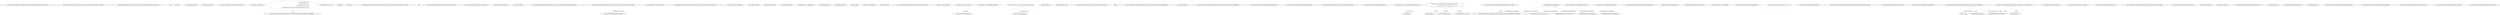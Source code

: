 digraph  {
n0 [cluster="Humanizer.Configuration.Configurator.EnumDescriptionPropertyNameFor(System.Type)", label="Entry Humanizer.Configuration.Configurator.EnumDescriptionPropertyNameFor(System.Type)", span="105-105"];
n4 [cluster="System.Collections.Generic.Dictionary<TKey, TValue>.TryGetValue(TKey, out TValue)", label="Entry System.Collections.Generic.Dictionary<TKey, TValue>.TryGetValue(TKey, out TValue)", span="0-0"];
n3 [cluster="Humanizer.Configuration.Configurator.EnumDescriptionPropertyNameFor(System.Type)", label="Exit Humanizer.Configuration.Configurator.EnumDescriptionPropertyNameFor(System.Type)", span="105-105"];
d1 [cluster="lambda expression", color=green, community=0, label="p.Name == ''Description''", prediction=0, span="104-104"];
d0 [cluster="lambda expression", label="Entry lambda expression", span="104-104"];
d2 [cluster="lambda expression", label="Exit lambda expression", span="104-104"];
m0_18 [cluster="Humanizer.EnumHumanizeExtensions.GetCustomDescription(System.Reflection.MemberInfo)", file="EnumHumanizeExtensions.cs", label="var attrs = memberInfo.GetCustomAttributes(true)", span="39-39"];
m0_20 [cluster="Humanizer.EnumHumanizeExtensions.GetCustomDescription(System.Reflection.MemberInfo)", file="EnumHumanizeExtensions.cs", label="var attrType = attr.GetType()", span="43-43"];
m0_21 [cluster="Humanizer.EnumHumanizeExtensions.GetCustomDescription(System.Reflection.MemberInfo)", color=green, community=0, file="EnumHumanizeExtensions.cs", label="var descriptionProperty =\r\n                    attrType.GetProperties()\r\n                        .Where(StringTypedProperty)\r\n                        .FirstOrDefault(Configurator.EnumDescriptionPropertyLocator)", prediction=1, span="44-47"];
m0_22 [cluster="Humanizer.EnumHumanizeExtensions.GetCustomDescription(System.Reflection.MemberInfo)", file="EnumHumanizeExtensions.cs", label="descriptionProperty != null", span="48-48"];
m0_26 [cluster="Humanizer.EnumHumanizeExtensions.GetCustomDescription(System.Reflection.MemberInfo, string)", file="EnumHumanizeExtensions.cs", label="return null;", span="53-53"];
m0_25 [cluster="Humanizer.EnumHumanizeExtensions.GetCustomDescription(System.Reflection.MemberInfo)", file="EnumHumanizeExtensions.cs", label="Exit Humanizer.EnumHumanizeExtensions.GetCustomDescription(System.Reflection.MemberInfo)", span="37-37"];
m0_24 [cluster="Humanizer.EnumHumanizeExtensions.GetCustomDescription(System.Reflection.MemberInfo)", file="EnumHumanizeExtensions.cs", label="return null;", span="52-52"];
m0_27 [cluster="Humanizer.EnumHumanizeExtensions.GetCustomDescription(System.Reflection.MemberInfo, string)", file="EnumHumanizeExtensions.cs", label="Exit Humanizer.EnumHumanizeExtensions.GetCustomDescription(System.Reflection.MemberInfo, string)", span="38-38"];
m0_19 [cluster="Humanizer.EnumHumanizeExtensions.GetCustomDescription(System.Reflection.MemberInfo)", file="EnumHumanizeExtensions.cs", label=attrs, span="41-41"];
m0_28 [cluster="System.Reflection.MemberInfo.GetCustomAttributes(bool)", file="EnumHumanizeExtensions.cs", label="Entry System.Reflection.MemberInfo.GetCustomAttributes(bool)", span="0-0"];
m0_41 [cluster="string.ApplyCase(Humanizer.LetterCasing)", file="EnumHumanizeExtensions.cs", label="Entry string.ApplyCase(Humanizer.LetterCasing)", span="15-15"];
m0_15 [cluster="System.Enum.ToString()", file="EnumHumanizeExtensions.cs", label="Entry System.Enum.ToString()", span="0-0"];
m0_32 [cluster="Unk.GetValue", file="EnumHumanizeExtensions.cs", label="Entry Unk.GetValue", span=""];
m0_16 [cluster="Humanizer.EnumHumanizeExtensions.GetCustomDescription(System.Reflection.MemberInfo)", file="EnumHumanizeExtensions.cs", label="Entry Humanizer.EnumHumanizeExtensions.GetCustomDescription(System.Reflection.MemberInfo)", span="37-37"];
m0_37 [cluster="Humanizer.EnumHumanizeExtensions.Humanize(System.Enum, Humanizer.LetterCasing)", file="EnumHumanizeExtensions.cs", label="Entry Humanizer.EnumHumanizeExtensions.Humanize(System.Enum, Humanizer.LetterCasing)", span="62-62"];
m0_38 [cluster="Humanizer.EnumHumanizeExtensions.Humanize(System.Enum, Humanizer.LetterCasing)", file="EnumHumanizeExtensions.cs", label="var humanizedEnum = Humanize(input)", span="64-64"];
m0_39 [cluster="Humanizer.EnumHumanizeExtensions.Humanize(System.Enum, Humanizer.LetterCasing)", file="EnumHumanizeExtensions.cs", label="return humanizedEnum.ApplyCase(casing);", span="66-66"];
m0_40 [cluster="Humanizer.EnumHumanizeExtensions.Humanize(System.Enum, Humanizer.LetterCasing)", file="EnumHumanizeExtensions.cs", label="Exit Humanizer.EnumHumanizeExtensions.Humanize(System.Enum, Humanizer.LetterCasing)", span="62-62"];
m0_29 [cluster="System.Type.GetProperties()", file="EnumHumanizeExtensions.cs", label="Entry System.Type.GetProperties()", span="0-0"];
m0_14 [cluster="object.GetType()", file="EnumHumanizeExtensions.cs", label="Entry object.GetType()", span="0-0"];
m0_34 [cluster="lambda expression", file="EnumHumanizeExtensions.cs", label="Entry lambda expression", span="48-48"];
m0_0 [cluster="lambda expression", file="EnumHumanizeExtensions.cs", label="Entry lambda expression", span="12-12"];
m0_1 [cluster="lambda expression", file="EnumHumanizeExtensions.cs", label="p.PropertyType == typeof(string)", span="12-12"];
m0_2 [cluster="lambda expression", file="EnumHumanizeExtensions.cs", label="Exit lambda expression", span="12-12"];
m0_36 [cluster="lambda expression", file="EnumHumanizeExtensions.cs", label="Exit lambda expression", span="48-48"];
m0_30 [cluster="Unk.Where", file="EnumHumanizeExtensions.cs", label="Entry Unk.Where", span=""];
m0_31 [cluster="Unk.FirstOrDefault", file="EnumHumanizeExtensions.cs", label="Entry Unk.FirstOrDefault", span=""];
m0_33 [cluster="Unk.ToString", file="EnumHumanizeExtensions.cs", label="Entry Unk.ToString", span=""];
m0_3 [cluster="Humanizer.EnumHumanizeExtensions.Humanize(System.Enum)", file="EnumHumanizeExtensions.cs", label="Entry Humanizer.EnumHumanizeExtensions.Humanize(System.Enum)", span="19-19"];
m0_4 [cluster="Humanizer.EnumHumanizeExtensions.Humanize(System.Enum)", file="EnumHumanizeExtensions.cs", label="Type type = input.GetType()", span="21-21"];
m0_5 [cluster="Humanizer.EnumHumanizeExtensions.Humanize(System.Enum)", file="EnumHumanizeExtensions.cs", label="var caseName = input.ToString()", span="22-22"];
m0_6 [cluster="Humanizer.EnumHumanizeExtensions.Humanize(System.Enum)", file="EnumHumanizeExtensions.cs", label="var memInfo = type.GetMember(caseName)", span="23-23"];
m0_8 [cluster="Humanizer.EnumHumanizeExtensions.Humanize(System.Enum)", color=green, community=0, file="EnumHumanizeExtensions.cs", label="var customDescription = GetCustomDescription(memInfo[0])", prediction=2, span="27-27"];
m0_12 [cluster="Humanizer.EnumHumanizeExtensions.Humanize(System.Enum)", file="EnumHumanizeExtensions.cs", label="return caseName.Humanize();", span="34-34"];
m0_7 [cluster="Humanizer.EnumHumanizeExtensions.Humanize(System.Enum)", file="EnumHumanizeExtensions.cs", label="memInfo.Length > 0", span="25-25"];
m0_10 [cluster="Humanizer.EnumHumanizeExtensions.Humanize(System.Enum)", file="EnumHumanizeExtensions.cs", label="customDescription != null", span="30-30"];
m0_11 [cluster="Humanizer.EnumHumanizeExtensions.Humanize(System.Enum)", file="EnumHumanizeExtensions.cs", label="return customDescription;", span="31-31"];
m0_13 [cluster="Humanizer.EnumHumanizeExtensions.Humanize(System.Enum)", file="EnumHumanizeExtensions.cs", label="Exit Humanizer.EnumHumanizeExtensions.Humanize(System.Enum)", span="19-19"];
m0_42 [file="EnumHumanizeExtensions.cs", label=string, span=""];
m1_17 [cluster="CommandLine.Text.HeadingInfo.implicit operator string(CommandLine.Text.HeadingInfo)", file="EnumHumanizeWithCustomDescriptionPropertyNamesTests.cs", label="Entry CommandLine.Text.HeadingInfo.implicit operator string(CommandLine.Text.HeadingInfo)", span="73-73"];
m1_18 [cluster="CommandLine.Text.HeadingInfo.implicit operator string(CommandLine.Text.HeadingInfo)", file="EnumHumanizeWithCustomDescriptionPropertyNamesTests.cs", label="return info.ToString();", span="75-75"];
m1_19 [cluster="CommandLine.Text.HeadingInfo.implicit operator string(CommandLine.Text.HeadingInfo)", file="EnumHumanizeWithCustomDescriptionPropertyNamesTests.cs", label="Exit CommandLine.Text.HeadingInfo.implicit operator string(CommandLine.Text.HeadingInfo)", span="73-73"];
m1_0 [cluster="CommandLine.Text.HeadingInfo.HeadingInfo(string)", file="EnumHumanizeWithCustomDescriptionPropertyNamesTests.cs", label="Entry CommandLine.Text.HeadingInfo.HeadingInfo(string)", span="25-25"];
m1_1 [cluster="CommandLine.Text.HeadingInfo.HeadingInfo(string)", file="EnumHumanizeWithCustomDescriptionPropertyNamesTests.cs", label="Exit CommandLine.Text.HeadingInfo.HeadingInfo(string)", span="25-25"];
m1_45 [cluster="System.ArgumentNullException.ArgumentNullException(string)", file="EnumHumanizeWithCustomDescriptionPropertyNamesTests.cs", label="Entry System.ArgumentNullException.ArgumentNullException(string)", span="0-0"];
m1_20 [cluster="CommandLine.Text.HeadingInfo.ToString()", file="EnumHumanizeWithCustomDescriptionPropertyNamesTests.cs", label="Entry CommandLine.Text.HeadingInfo.ToString()", span="82-82"];
m1_21 [cluster="CommandLine.Text.HeadingInfo.ToString()", file="EnumHumanizeWithCustomDescriptionPropertyNamesTests.cs", label="bool isVersionNull = string.IsNullOrEmpty(this.version)", span="84-84"];
m1_22 [cluster="CommandLine.Text.HeadingInfo.ToString()", file="EnumHumanizeWithCustomDescriptionPropertyNamesTests.cs", label="var builder = new StringBuilder(this.programName.Length +\r\n                (!isVersionNull ? this.version.Length + 1 : 0))", span="85-86"];
m1_24 [cluster="CommandLine.Text.HeadingInfo.ToString()", file="EnumHumanizeWithCustomDescriptionPropertyNamesTests.cs", label="!isVersionNull", span="88-88"];
m1_23 [cluster="CommandLine.Text.HeadingInfo.ToString()", file="EnumHumanizeWithCustomDescriptionPropertyNamesTests.cs", label="builder.Append(this.programName)", span="87-87"];
m1_25 [cluster="CommandLine.Text.HeadingInfo.ToString()", file="EnumHumanizeWithCustomDescriptionPropertyNamesTests.cs", label="builder.Append(' ')", span="90-90"];
m1_26 [cluster="CommandLine.Text.HeadingInfo.ToString()", file="EnumHumanizeWithCustomDescriptionPropertyNamesTests.cs", label="builder.Append(this.version)", span="91-91"];
m1_27 [cluster="CommandLine.Text.HeadingInfo.ToString()", file="EnumHumanizeWithCustomDescriptionPropertyNamesTests.cs", label="return builder.ToString();", span="94-94"];
m1_28 [cluster="CommandLine.Text.HeadingInfo.ToString()", file="EnumHumanizeWithCustomDescriptionPropertyNamesTests.cs", label="Exit CommandLine.Text.HeadingInfo.ToString()", span="82-82"];
m1_32 [cluster="System.Text.StringBuilder.Append(char)", file="EnumHumanizeWithCustomDescriptionPropertyNamesTests.cs", label="Entry System.Text.StringBuilder.Append(char)", span="0-0"];
m1_9 [cluster="System.ArgumentException.ArgumentException(string)", file="EnumHumanizeWithCustomDescriptionPropertyNamesTests.cs", label="Entry System.ArgumentException.ArgumentException(string)", span="0-0"];
m1_29 [cluster="string.IsNullOrEmpty(string)", file="EnumHumanizeWithCustomDescriptionPropertyNamesTests.cs", label="Entry string.IsNullOrEmpty(string)", span="0-0"];
m1_2 [cluster="CommandLine.Text.HeadingInfo.HeadingInfo(string, string)", file="EnumHumanizeWithCustomDescriptionPropertyNamesTests.cs", label="Entry CommandLine.Text.HeadingInfo.HeadingInfo(string, string)", span="37-37"];
m1_3 [cluster="CommandLine.Text.HeadingInfo.HeadingInfo(string, string)", file="EnumHumanizeWithCustomDescriptionPropertyNamesTests.cs", label="string.IsNullOrWhiteSpace(''programName'')", span="39-39"];
m1_5 [cluster="CommandLine.Text.HeadingInfo.HeadingInfo(string, string)", file="EnumHumanizeWithCustomDescriptionPropertyNamesTests.cs", label="this.programName = programName", span="41-41"];
m1_6 [cluster="Humanizer.Tests.EnumHumanizeWithCustomDescriptionPropertyNamesTests.Dispose()", file="EnumHumanizeWithCustomDescriptionPropertyNamesTests.cs", label="Entry Humanizer.Tests.EnumHumanizeWithCustomDescriptionPropertyNamesTests.Dispose()", span="13-13"];
m1_4 [cluster="CommandLine.Text.HeadingInfo.HeadingInfo(string, string)", file="EnumHumanizeWithCustomDescriptionPropertyNamesTests.cs", label="throw new ArgumentException(''programName'');", span="39-39"];
m1_7 [cluster="Humanizer.Tests.EnumHumanizeWithCustomDescriptionPropertyNamesTests.Dispose()", color=green, community=0, file="EnumHumanizeWithCustomDescriptionPropertyNamesTests.cs", label="Configurator.EnumDescriptionPropertyLocator = null", prediction=3, span="15-15"];
m1_33 [cluster="System.Text.StringBuilder.ToString()", file="EnumHumanizeWithCustomDescriptionPropertyNamesTests.cs", label="Entry System.Text.StringBuilder.ToString()", span="0-0"];
m1_8 [cluster="Humanizer.Tests.EnumHumanizeWithCustomDescriptionPropertyNamesTests.Dispose()", file="EnumHumanizeWithCustomDescriptionPropertyNamesTests.cs", label="Exit Humanizer.Tests.EnumHumanizeWithCustomDescriptionPropertyNamesTests.Dispose()", span="13-13"];
m1_31 [cluster="System.Text.StringBuilder.Append(string)", file="EnumHumanizeWithCustomDescriptionPropertyNamesTests.cs", label="Entry System.Text.StringBuilder.Append(string)", span="0-0"];
m1_30 [cluster="System.Text.StringBuilder.StringBuilder(int)", file="EnumHumanizeWithCustomDescriptionPropertyNamesTests.cs", label="Entry System.Text.StringBuilder.StringBuilder(int)", span="0-0"];
m1_34 [cluster="CommandLine.Text.HeadingInfo.WriteMessage(string, System.IO.TextWriter)", file="EnumHumanizeWithCustomDescriptionPropertyNamesTests.cs", label="Entry CommandLine.Text.HeadingInfo.WriteMessage(string, System.IO.TextWriter)", span="105-105"];
m1_35 [cluster="CommandLine.Text.HeadingInfo.WriteMessage(string, System.IO.TextWriter)", file="EnumHumanizeWithCustomDescriptionPropertyNamesTests.cs", label="string.IsNullOrWhiteSpace(''message'')", span="107-107"];
m1_37 [cluster="CommandLine.Text.HeadingInfo.WriteMessage(string, System.IO.TextWriter)", file="EnumHumanizeWithCustomDescriptionPropertyNamesTests.cs", label="writer == null", span="108-108"];
m1_39 [cluster="CommandLine.Text.HeadingInfo.WriteMessage(string, System.IO.TextWriter)", file="EnumHumanizeWithCustomDescriptionPropertyNamesTests.cs", label="var builder = new StringBuilder(this.programName.Length + message.Length + 2)", span="110-110"];
m1_42 [cluster="CommandLine.Text.HeadingInfo.WriteMessage(string, System.IO.TextWriter)", file="EnumHumanizeWithCustomDescriptionPropertyNamesTests.cs", label="builder.Append(message)", span="113-113"];
m1_43 [cluster="CommandLine.Text.HeadingInfo.WriteMessage(string, System.IO.TextWriter)", file="EnumHumanizeWithCustomDescriptionPropertyNamesTests.cs", label="writer.WriteLine(builder.ToString())", span="114-114"];
m1_36 [cluster="CommandLine.Text.HeadingInfo.WriteMessage(string, System.IO.TextWriter)", file="EnumHumanizeWithCustomDescriptionPropertyNamesTests.cs", label="throw new ArgumentException(''message'');", span="107-107"];
m1_38 [cluster="CommandLine.Text.HeadingInfo.WriteMessage(string, System.IO.TextWriter)", file="EnumHumanizeWithCustomDescriptionPropertyNamesTests.cs", label="throw new ArgumentNullException(''writer'');", span="108-108"];
m1_40 [cluster="CommandLine.Text.HeadingInfo.WriteMessage(string, System.IO.TextWriter)", file="EnumHumanizeWithCustomDescriptionPropertyNamesTests.cs", label="builder.Append(this.programName)", span="111-111"];
m1_41 [cluster="CommandLine.Text.HeadingInfo.WriteMessage(string, System.IO.TextWriter)", file="EnumHumanizeWithCustomDescriptionPropertyNamesTests.cs", label="builder.Append('': '')", span="112-112"];
m1_44 [cluster="CommandLine.Text.HeadingInfo.WriteMessage(string, System.IO.TextWriter)", file="EnumHumanizeWithCustomDescriptionPropertyNamesTests.cs", label="Exit CommandLine.Text.HeadingInfo.WriteMessage(string, System.IO.TextWriter)", span="105-105"];
m1_46 [cluster="System.IO.TextWriter.WriteLine(string)", file="EnumHumanizeWithCustomDescriptionPropertyNamesTests.cs", label="Entry System.IO.TextWriter.WriteLine(string)", span="0-0"];
m1_14 [cluster="lambda expression", file="EnumHumanizeWithCustomDescriptionPropertyNamesTests.cs", label="Entry lambda expression", span="62-62"];
m1_10 [cluster="lambda expression", file="EnumHumanizeWithCustomDescriptionPropertyNamesTests.cs", label="Entry lambda expression", span="58-58"];
m1_11 [cluster="lambda expression", file="EnumHumanizeWithCustomDescriptionPropertyNamesTests.cs", label="Path.GetFileNameWithoutExtension(titleAttribute.Title)", span="58-58"];
m1_12 [cluster="lambda expression", file="EnumHumanizeWithCustomDescriptionPropertyNamesTests.cs", label="Exit lambda expression", span="58-58"];
m1_15 [cluster="lambda expression", file="EnumHumanizeWithCustomDescriptionPropertyNamesTests.cs", label="versionAttribute.InformationalVersion", span="62-62"];
m1_16 [cluster="lambda expression", file="EnumHumanizeWithCustomDescriptionPropertyNamesTests.cs", label="Exit lambda expression", span="62-62"];
m1_13 [cluster="System.IO.Path.GetFileNameWithoutExtension(string)", file="EnumHumanizeWithCustomDescriptionPropertyNamesTests.cs", label="Entry System.IO.Path.GetFileNameWithoutExtension(string)", span="0-0"];
m1_47 [cluster="CommandLine.Text.HeadingInfo.WriteMessage(string)", file="EnumHumanizeWithCustomDescriptionPropertyNamesTests.cs", label="Entry CommandLine.Text.HeadingInfo.WriteMessage(string)", span="123-123"];
m1_48 [cluster="CommandLine.Text.HeadingInfo.WriteMessage(string)", file="EnumHumanizeWithCustomDescriptionPropertyNamesTests.cs", label="WriteMessage(message, Console.Out)", span="125-125"];
m1_49 [cluster="CommandLine.Text.HeadingInfo.WriteMessage(string)", file="EnumHumanizeWithCustomDescriptionPropertyNamesTests.cs", label="Exit CommandLine.Text.HeadingInfo.WriteMessage(string)", span="123-123"];
m1_50 [cluster="CommandLine.Text.HeadingInfo.WriteError(string)", file="EnumHumanizeWithCustomDescriptionPropertyNamesTests.cs", label="Entry CommandLine.Text.HeadingInfo.WriteError(string)", span="134-134"];
m1_51 [cluster="CommandLine.Text.HeadingInfo.WriteError(string)", file="EnumHumanizeWithCustomDescriptionPropertyNamesTests.cs", label="WriteMessage(message, Console.Error)", span="136-136"];
m1_52 [cluster="CommandLine.Text.HeadingInfo.WriteError(string)", file="EnumHumanizeWithCustomDescriptionPropertyNamesTests.cs", label="Exit CommandLine.Text.HeadingInfo.WriteError(string)", span="134-134"];
m1_53 [file="EnumHumanizeWithCustomDescriptionPropertyNamesTests.cs", label="CommandLine.Text.HeadingInfo", span=""];
m0_21 -> m0_25  [color=darkseagreen4, key=1, label=attr, style=dashed];
m0_37 -> m0_39  [color=darkseagreen4, key=1, label="Humanizer.LetterCasing", style=dashed];
m0_5 -> m0_12  [color=darkseagreen4, key=1, label=caseName, style=dashed];
m0_8 -> m0_11  [color=green, key=1, label=customDescription, style=dashed];
m1_21 -> m1_24  [color=darkseagreen4, key=1, label=isVersionNull, style=dashed];
m1_22 -> m1_25  [color=darkseagreen4, key=1, label=builder, style=dashed];
m1_22 -> m1_26  [color=darkseagreen4, key=1, label=builder, style=dashed];
m1_22 -> m1_27  [color=darkseagreen4, key=1, label=builder, style=dashed];
m1_2 -> m1_6  [color=darkseagreen4, key=1, label=string, style=dashed];
m1_34 -> m1_37  [color=darkseagreen4, key=1, label="System.IO.TextWriter", style=dashed];
m1_34 -> m1_42  [color=darkseagreen4, key=1, label=string, style=dashed];
m1_34 -> m1_43  [color=darkseagreen4, key=1, label="System.IO.TextWriter", style=dashed];
m1_39 -> m1_41  [color=darkseagreen4, key=1, label=builder, style=dashed];
m1_39 -> m1_42  [color=darkseagreen4, key=1, label=builder, style=dashed];
m1_39 -> m1_43  [color=darkseagreen4, key=1, label=builder, style=dashed];
m1_53 -> m1_6  [color=darkseagreen4, key=1, label="CommandLine.Text.HeadingInfo", style=dashed];
m1_53 -> m1_23  [color=darkseagreen4, key=1, label="CommandLine.Text.HeadingInfo", style=dashed];
m1_53 -> m1_26  [color=darkseagreen4, key=1, label="CommandLine.Text.HeadingInfo", style=dashed];
m1_53 -> m1_40  [color=darkseagreen4, key=1, label="CommandLine.Text.HeadingInfo", style=dashed];
m1_53 -> m1_48  [color=darkseagreen4, key=1, label="CommandLine.Text.HeadingInfo", style=dashed];
m1_53 -> m1_51  [color=darkseagreen4, key=1, label="CommandLine.Text.HeadingInfo", style=dashed];
}

